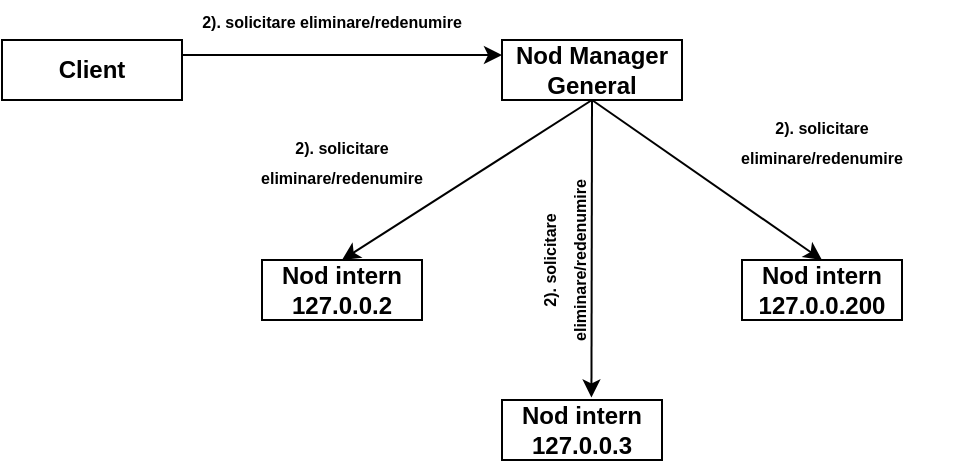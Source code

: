 <mxfile version="14.6.13" type="device"><diagram id="dCLcBm048xzRjk7V5STl" name="Pagina-1"><mxGraphModel dx="813" dy="475" grid="1" gridSize="10" guides="1" tooltips="1" connect="1" arrows="1" fold="1" page="1" pageScale="1" pageWidth="827" pageHeight="1169" math="0" shadow="0"><root><mxCell id="0"/><mxCell id="1" parent="0"/><mxCell id="TSPjVbmGn3dMJDVRPs-Y-1" value="&lt;b&gt;Client&lt;/b&gt;" style="rounded=0;whiteSpace=wrap;html=1;" parent="1" vertex="1"><mxGeometry x="150" y="300" width="90" height="30" as="geometry"/></mxCell><mxCell id="TSPjVbmGn3dMJDVRPs-Y-2" value="&lt;b&gt;Nod Manager General&lt;/b&gt;" style="rounded=0;whiteSpace=wrap;html=1;" parent="1" vertex="1"><mxGeometry x="400" y="300" width="90" height="30" as="geometry"/></mxCell><mxCell id="TSPjVbmGn3dMJDVRPs-Y-3" value="&lt;b&gt;Nod intern&lt;br&gt;127.0.0.2&lt;br&gt;&lt;/b&gt;" style="rounded=0;whiteSpace=wrap;html=1;" parent="1" vertex="1"><mxGeometry x="280" y="410" width="80" height="30" as="geometry"/></mxCell><mxCell id="TSPjVbmGn3dMJDVRPs-Y-5" value="&lt;b&gt;Nod intern&lt;br&gt;127.0.0.3&lt;br&gt;&lt;/b&gt;" style="rounded=0;whiteSpace=wrap;html=1;" parent="1" vertex="1"><mxGeometry x="400" y="480" width="80" height="30" as="geometry"/></mxCell><mxCell id="TSPjVbmGn3dMJDVRPs-Y-6" value="&lt;b&gt;Nod intern&lt;br&gt;127.0.0.200&lt;br&gt;&lt;/b&gt;" style="rounded=0;whiteSpace=wrap;html=1;" parent="1" vertex="1"><mxGeometry x="520" y="410" width="80" height="30" as="geometry"/></mxCell><mxCell id="TSPjVbmGn3dMJDVRPs-Y-7" value="" style="endArrow=classic;html=1;entryX=0;entryY=0.25;entryDx=0;entryDy=0;exitX=1;exitY=0.25;exitDx=0;exitDy=0;" parent="1" target="TSPjVbmGn3dMJDVRPs-Y-2" edge="1" source="TSPjVbmGn3dMJDVRPs-Y-1"><mxGeometry width="50" height="50" relative="1" as="geometry"><mxPoint x="190" y="308" as="sourcePoint"/><mxPoint x="240" y="260" as="targetPoint"/></mxGeometry></mxCell><mxCell id="TSPjVbmGn3dMJDVRPs-Y-8" value="&lt;font style=&quot;font-size: 8px&quot;&gt;&lt;b&gt;2). solicitare eliminare/redenumire&lt;/b&gt;&lt;/font&gt;" style="text;html=1;strokeColor=none;fillColor=none;align=center;verticalAlign=middle;whiteSpace=wrap;rounded=0;" parent="1" vertex="1"><mxGeometry x="230" y="280" width="170" height="20" as="geometry"/></mxCell><mxCell id="SsSnJQWuDQK_4HU4N3g_-1" value="" style="endArrow=classic;html=1;exitX=0.5;exitY=1;exitDx=0;exitDy=0;entryX=0.5;entryY=0;entryDx=0;entryDy=0;" edge="1" parent="1" source="TSPjVbmGn3dMJDVRPs-Y-2" target="TSPjVbmGn3dMJDVRPs-Y-3"><mxGeometry width="50" height="50" relative="1" as="geometry"><mxPoint x="400" y="460" as="sourcePoint"/><mxPoint x="450" y="410" as="targetPoint"/></mxGeometry></mxCell><mxCell id="SsSnJQWuDQK_4HU4N3g_-2" value="" style="endArrow=classic;html=1;exitX=0.5;exitY=1;exitDx=0;exitDy=0;entryX=0.559;entryY=-0.043;entryDx=0;entryDy=0;entryPerimeter=0;" edge="1" parent="1" source="TSPjVbmGn3dMJDVRPs-Y-2" target="TSPjVbmGn3dMJDVRPs-Y-5"><mxGeometry width="50" height="50" relative="1" as="geometry"><mxPoint x="400" y="460" as="sourcePoint"/><mxPoint x="445" y="410" as="targetPoint"/></mxGeometry></mxCell><mxCell id="SsSnJQWuDQK_4HU4N3g_-3" value="" style="endArrow=classic;html=1;exitX=0.5;exitY=1;exitDx=0;exitDy=0;entryX=0.5;entryY=0;entryDx=0;entryDy=0;" edge="1" parent="1" source="TSPjVbmGn3dMJDVRPs-Y-2" target="TSPjVbmGn3dMJDVRPs-Y-6"><mxGeometry width="50" height="50" relative="1" as="geometry"><mxPoint x="400" y="460" as="sourcePoint"/><mxPoint x="450" y="410" as="targetPoint"/></mxGeometry></mxCell><mxCell id="SsSnJQWuDQK_4HU4N3g_-4" value="&lt;font style=&quot;font-size: 8px&quot;&gt;&lt;b&gt;2). solicitare eliminare/redenumire&lt;/b&gt;&lt;/font&gt;" style="text;html=1;strokeColor=none;fillColor=none;align=center;verticalAlign=middle;whiteSpace=wrap;rounded=0;rotation=0;" vertex="1" parent="1"><mxGeometry x="495" y="340" width="130" height="20" as="geometry"/></mxCell><mxCell id="SsSnJQWuDQK_4HU4N3g_-5" value="&lt;font style=&quot;font-size: 8px&quot;&gt;&lt;b&gt;2). solicitare eliminare/redenumire&lt;/b&gt;&lt;/font&gt;" style="text;html=1;strokeColor=none;fillColor=none;align=center;verticalAlign=middle;whiteSpace=wrap;rounded=0;rotation=0;" vertex="1" parent="1"><mxGeometry x="255" y="350" width="130" height="20" as="geometry"/></mxCell><mxCell id="SsSnJQWuDQK_4HU4N3g_-7" value="&lt;font style=&quot;font-size: 8px&quot;&gt;&lt;b&gt;2). solicitare eliminare/redenumire&lt;/b&gt;&lt;/font&gt;" style="text;html=1;strokeColor=none;fillColor=none;align=center;verticalAlign=middle;whiteSpace=wrap;rounded=0;rotation=-90;" vertex="1" parent="1"><mxGeometry x="365" y="400" width="130" height="20" as="geometry"/></mxCell></root></mxGraphModel></diagram></mxfile>